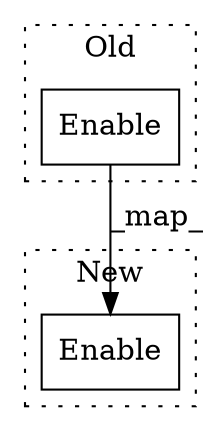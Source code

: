 digraph G {
subgraph cluster0 {
1 [label="Enable" a="32" s="362" l="8" shape="box"];
label = "Old";
style="dotted";
}
subgraph cluster1 {
2 [label="Enable" a="32" s="558" l="8" shape="box"];
label = "New";
style="dotted";
}
1 -> 2 [label="_map_"];
}